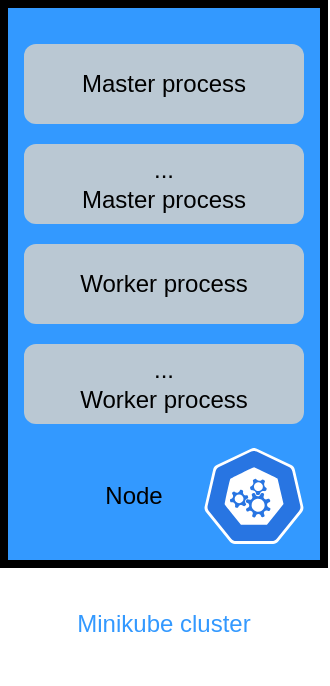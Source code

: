<mxfile>
    <diagram id="NpJH77RFVWROeowFY9IR" name="Page-1">
        <mxGraphModel dx="842" dy="749" grid="1" gridSize="10" guides="1" tooltips="1" connect="1" arrows="1" fold="1" page="1" pageScale="1" pageWidth="1169" pageHeight="827" background="#FFFFFF" math="0" shadow="0">
            <root>
                <mxCell id="0"/>
                <mxCell id="1" parent="0"/>
                <mxCell id="17" value="" style="group;fillColor=#3399FF;strokeColor=#10739e;" parent="1" vertex="1" connectable="0">
                    <mxGeometry x="60" y="30" width="160" height="280" as="geometry"/>
                </mxCell>
                <mxCell id="18" value="" style="rounded=0;whiteSpace=wrap;html=1;labelBackgroundColor=none;fillStyle=auto;strokeWidth=4;fillColor=none;gradientColor=#FF33FF;" parent="17" vertex="1">
                    <mxGeometry width="160" height="280" as="geometry"/>
                </mxCell>
                <mxCell id="19" value="Master process" style="rounded=1;whiteSpace=wrap;html=1;labelBackgroundColor=none;fillStyle=auto;fillColor=#bac8d3;strokeWidth=4;strokeColor=none;" parent="17" vertex="1">
                    <mxGeometry x="10" y="20" width="140" height="40" as="geometry"/>
                </mxCell>
                <mxCell id="20" value="...&lt;br&gt;Master process" style="rounded=1;whiteSpace=wrap;html=1;labelBackgroundColor=none;fillStyle=auto;fillColor=#bac8d3;strokeWidth=4;strokeColor=none;" parent="17" vertex="1">
                    <mxGeometry x="10" y="70" width="140" height="40" as="geometry"/>
                </mxCell>
                <mxCell id="21" value="Worker process" style="rounded=1;whiteSpace=wrap;html=1;labelBackgroundColor=none;fillStyle=auto;fillColor=#bac8d3;strokeWidth=4;strokeColor=none;" parent="17" vertex="1">
                    <mxGeometry x="10" y="120" width="140" height="40" as="geometry"/>
                </mxCell>
                <mxCell id="22" value="...&lt;br&gt;Worker process" style="rounded=1;whiteSpace=wrap;html=1;labelBackgroundColor=none;fillStyle=auto;fillColor=#bac8d3;strokeWidth=4;strokeColor=none;" parent="17" vertex="1">
                    <mxGeometry x="10" y="170" width="140" height="40" as="geometry"/>
                </mxCell>
                <mxCell id="24" value="" style="sketch=0;html=1;dashed=0;whitespace=wrap;fillColor=#2875E2;strokeColor=#ffffff;points=[[0.005,0.63,0],[0.1,0.2,0],[0.9,0.2,0],[0.5,0,0],[0.995,0.63,0],[0.72,0.99,0],[0.5,1,0],[0.28,0.99,0]];verticalLabelPosition=bottom;align=center;verticalAlign=top;shape=mxgraph.kubernetes.icon;prIcon=master;labelBackgroundColor=none;fillStyle=auto;strokeWidth=4;" parent="17" vertex="1">
                    <mxGeometry x="100" y="222" width="50" height="48" as="geometry"/>
                </mxCell>
                <mxCell id="25" value="Node" style="rounded=0;whiteSpace=wrap;html=1;labelBackgroundColor=none;fillStyle=auto;strokeWidth=4;fillColor=none;strokeColor=none;" parent="17" vertex="1">
                    <mxGeometry x="30" y="236" width="70" height="20" as="geometry"/>
                </mxCell>
                <mxCell id="26" value="&lt;font color=&quot;#3399ff&quot;&gt;Minikube cluster&lt;/font&gt;" style="rounded=0;whiteSpace=wrap;html=1;strokeColor=none;fillColor=none;" vertex="1" parent="1">
                    <mxGeometry x="80" y="310" width="120" height="60" as="geometry"/>
                </mxCell>
            </root>
        </mxGraphModel>
    </diagram>
</mxfile>
